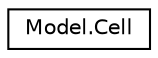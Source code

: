 digraph "Graphical Class Hierarchy"
{
  edge [fontname="Helvetica",fontsize="10",labelfontname="Helvetica",labelfontsize="10"];
  node [fontname="Helvetica",fontsize="10",shape=record];
  rankdir="LR";
  Node0 [label="Model.Cell",height=0.2,width=0.4,color="black", fillcolor="white", style="filled",URL="$class_model_1_1_cell.html"];
}
